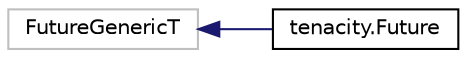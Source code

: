 digraph "Graphical Class Hierarchy"
{
 // LATEX_PDF_SIZE
  edge [fontname="Helvetica",fontsize="10",labelfontname="Helvetica",labelfontsize="10"];
  node [fontname="Helvetica",fontsize="10",shape=record];
  rankdir="LR";
  Node6248 [label="FutureGenericT",height=0.2,width=0.4,color="grey75", fillcolor="white", style="filled",tooltip=" "];
  Node6248 -> Node0 [dir="back",color="midnightblue",fontsize="10",style="solid",fontname="Helvetica"];
  Node0 [label="tenacity.Future",height=0.2,width=0.4,color="black", fillcolor="white", style="filled",URL="$classtenacity_1_1Future.html",tooltip=" "];
}
